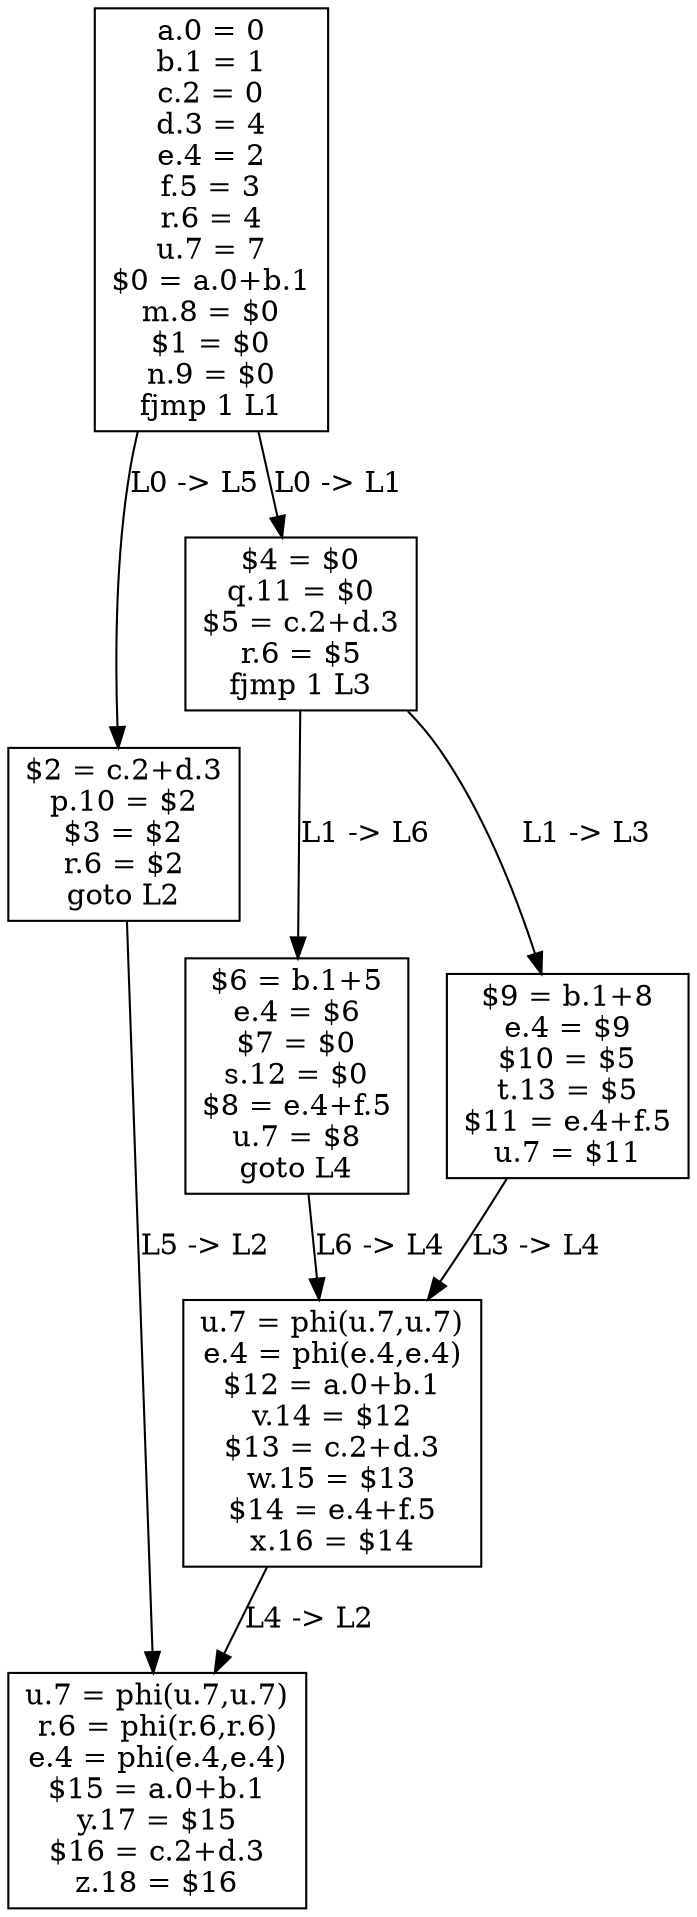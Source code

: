 digraph cfg {
L0 [label="a.0 = 0\nb.1 = 1\nc.2 = 0\nd.3 = 4\ne.4 = 2\nf.5 = 3\nr.6 = 4\nu.7 = 7\n$0 = a.0+b.1\nm.8 = $0\n$1 = $0\nn.9 = $0\nfjmp 1 L1", shape="rectangle"]
L5 [label="$2 = c.2+d.3\np.10 = $2\n$3 = $2\nr.6 = $2\ngoto L2", shape="rectangle"]
L1 [label="$4 = $0\nq.11 = $0\n$5 = c.2+d.3\nr.6 = $5\nfjmp 1 L3", shape="rectangle"]
L6 [label="$6 = b.1+5\ne.4 = $6\n$7 = $0\ns.12 = $0\n$8 = e.4+f.5\nu.7 = $8\ngoto L4", shape="rectangle"]
L3 [label="$9 = b.1+8\ne.4 = $9\n$10 = $5\nt.13 = $5\n$11 = e.4+f.5\nu.7 = $11", shape="rectangle"]
L4 [label="u.7 = phi(u.7,u.7)\ne.4 = phi(e.4,e.4)\n$12 = a.0+b.1\nv.14 = $12\n$13 = c.2+d.3\nw.15 = $13\n$14 = e.4+f.5\nx.16 = $14", shape="rectangle"]
L2 [label="u.7 = phi(u.7,u.7)\nr.6 = phi(r.6,r.6)\ne.4 = phi(e.4,e.4)\n$15 = a.0+b.1\ny.17 = $15\n$16 = c.2+d.3\nz.18 = $16", shape="rectangle"]
L0 -> L1 [label="L0 -> L1"]
L0 -> L5 [label="L0 -> L5"]
L5 -> L2 [label="L5 -> L2"]
L1 -> L3 [label="L1 -> L3"]
L1 -> L6 [label="L1 -> L6"]
L6 -> L4 [label="L6 -> L4"]
L3 -> L4 [label="L3 -> L4"]
L4 -> L2 [label="L4 -> L2"]
}
